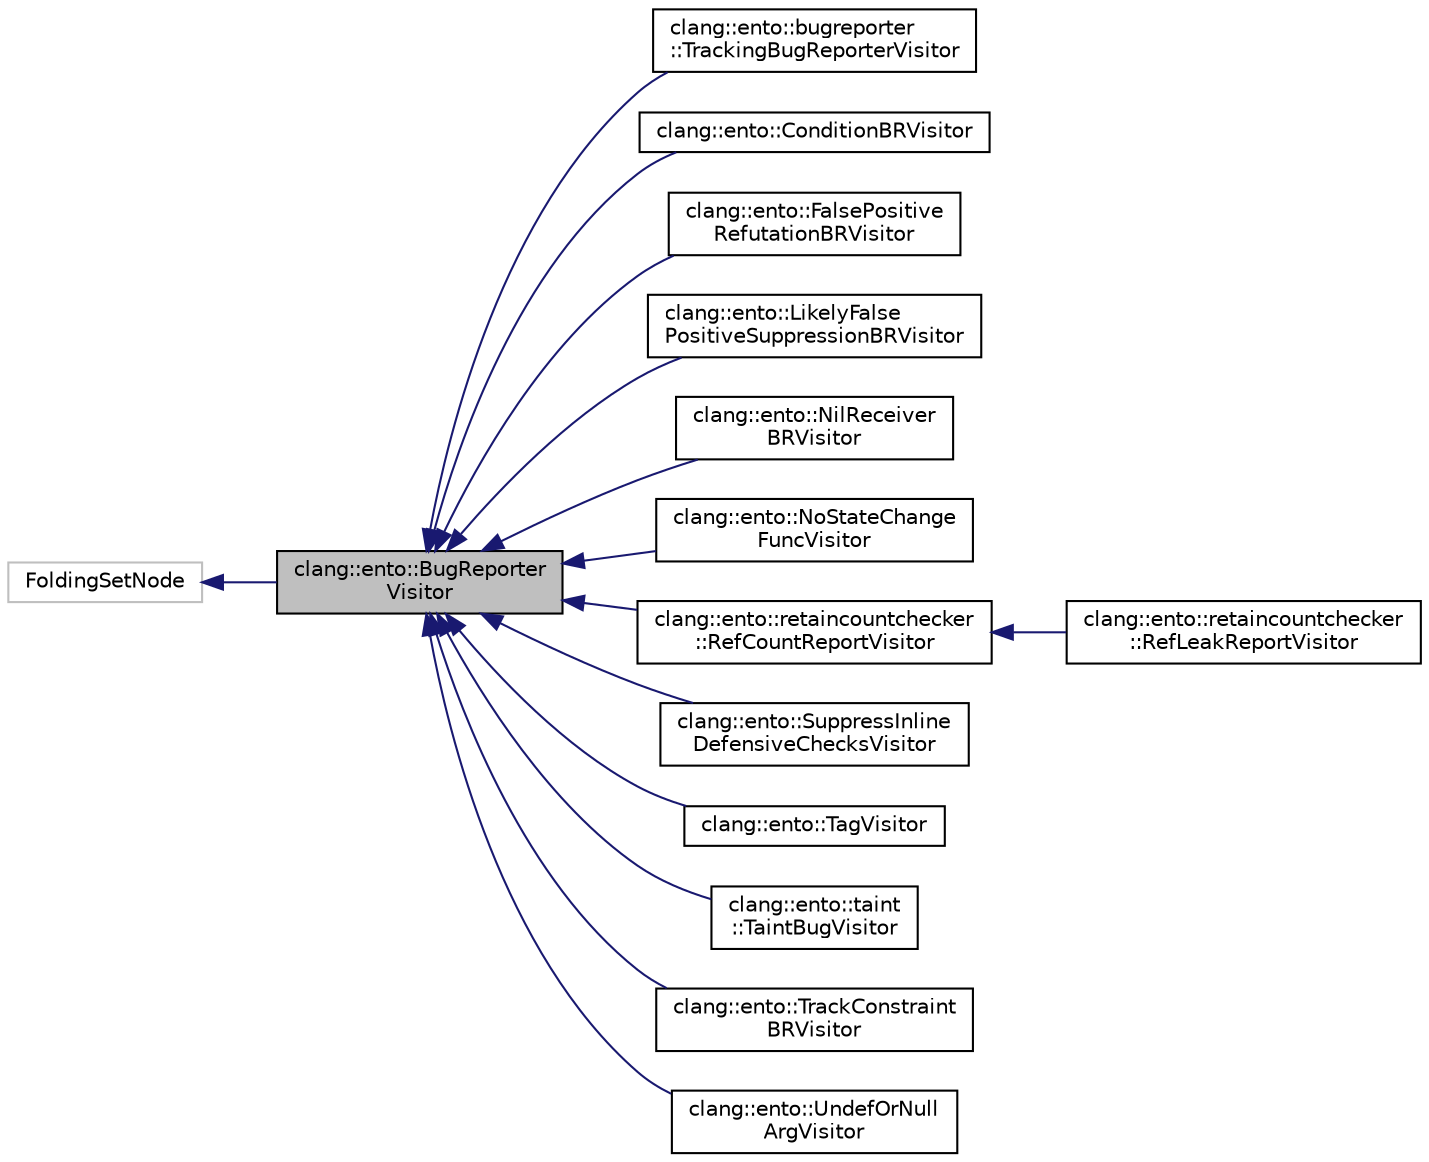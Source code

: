 digraph "clang::ento::BugReporterVisitor"
{
 // LATEX_PDF_SIZE
  bgcolor="transparent";
  edge [fontname="Helvetica",fontsize="10",labelfontname="Helvetica",labelfontsize="10"];
  node [fontname="Helvetica",fontsize="10",shape=record];
  rankdir="LR";
  Node1 [label="clang::ento::BugReporter\lVisitor",height=0.2,width=0.4,color="black", fillcolor="grey75", style="filled", fontcolor="black",tooltip="BugReporterVisitors are used to add custom diagnostics along a path."];
  Node2 -> Node1 [dir="back",color="midnightblue",fontsize="10",style="solid",fontname="Helvetica"];
  Node2 [label="FoldingSetNode",height=0.2,width=0.4,color="grey75",tooltip=" "];
  Node1 -> Node3 [dir="back",color="midnightblue",fontsize="10",style="solid",fontname="Helvetica"];
  Node3 [label="clang::ento::bugreporter\l::TrackingBugReporterVisitor",height=0.2,width=0.4,color="black",URL="$classclang_1_1ento_1_1bugreporter_1_1TrackingBugReporterVisitor.html",tooltip="Visitor that tracks expressions and values."];
  Node1 -> Node4 [dir="back",color="midnightblue",fontsize="10",style="solid",fontname="Helvetica"];
  Node4 [label="clang::ento::ConditionBRVisitor",height=0.2,width=0.4,color="black",URL="$classclang_1_1ento_1_1ConditionBRVisitor.html",tooltip="Visitor that tries to report interesting diagnostics from conditions."];
  Node1 -> Node5 [dir="back",color="midnightblue",fontsize="10",style="solid",fontname="Helvetica"];
  Node5 [label="clang::ento::FalsePositive\lRefutationBRVisitor",height=0.2,width=0.4,color="black",URL="$classclang_1_1ento_1_1FalsePositiveRefutationBRVisitor.html",tooltip="The bug visitor will walk all the nodes in a path and collect all the constraints."];
  Node1 -> Node6 [dir="back",color="midnightblue",fontsize="10",style="solid",fontname="Helvetica"];
  Node6 [label="clang::ento::LikelyFalse\lPositiveSuppressionBRVisitor",height=0.2,width=0.4,color="black",URL="$classclang_1_1ento_1_1LikelyFalsePositiveSuppressionBRVisitor.html",tooltip="Suppress reports that might lead to known false positives."];
  Node1 -> Node7 [dir="back",color="midnightblue",fontsize="10",style="solid",fontname="Helvetica"];
  Node7 [label="clang::ento::NilReceiver\lBRVisitor",height=0.2,width=0.4,color="black",URL="$classclang_1_1ento_1_1NilReceiverBRVisitor.html",tooltip=" "];
  Node1 -> Node8 [dir="back",color="midnightblue",fontsize="10",style="solid",fontname="Helvetica"];
  Node8 [label="clang::ento::NoStateChange\lFuncVisitor",height=0.2,width=0.4,color="black",URL="$classclang_1_1ento_1_1NoStateChangeFuncVisitor.html",tooltip="Put a diagnostic on return statement (or on } in its absence) of all inlined functions for which some..."];
  Node1 -> Node9 [dir="back",color="midnightblue",fontsize="10",style="solid",fontname="Helvetica"];
  Node9 [label="clang::ento::retaincountchecker\l::RefCountReportVisitor",height=0.2,width=0.4,color="black",URL="$classclang_1_1ento_1_1retaincountchecker_1_1RefCountReportVisitor.html",tooltip=" "];
  Node9 -> Node10 [dir="back",color="midnightblue",fontsize="10",style="solid",fontname="Helvetica"];
  Node10 [label="clang::ento::retaincountchecker\l::RefLeakReportVisitor",height=0.2,width=0.4,color="black",URL="$classclang_1_1ento_1_1retaincountchecker_1_1RefLeakReportVisitor.html",tooltip=" "];
  Node1 -> Node11 [dir="back",color="midnightblue",fontsize="10",style="solid",fontname="Helvetica"];
  Node11 [label="clang::ento::SuppressInline\lDefensiveChecksVisitor",height=0.2,width=0.4,color="black",URL="$classclang_1_1ento_1_1SuppressInlineDefensiveChecksVisitor.html",tooltip=" "];
  Node1 -> Node12 [dir="back",color="midnightblue",fontsize="10",style="solid",fontname="Helvetica"];
  Node12 [label="clang::ento::TagVisitor",height=0.2,width=0.4,color="black",URL="$classclang_1_1ento_1_1TagVisitor.html",tooltip="The visitor detects NoteTags and displays the event notes they contain."];
  Node1 -> Node13 [dir="back",color="midnightblue",fontsize="10",style="solid",fontname="Helvetica"];
  Node13 [label="clang::ento::taint\l::TaintBugVisitor",height=0.2,width=0.4,color="black",URL="$classclang_1_1ento_1_1taint_1_1TaintBugVisitor.html",tooltip="The bug visitor prints a diagnostic message at the location where a given variable was tainted."];
  Node1 -> Node14 [dir="back",color="midnightblue",fontsize="10",style="solid",fontname="Helvetica"];
  Node14 [label="clang::ento::TrackConstraint\lBRVisitor",height=0.2,width=0.4,color="black",URL="$classclang_1_1ento_1_1TrackConstraintBRVisitor.html",tooltip=" "];
  Node1 -> Node15 [dir="back",color="midnightblue",fontsize="10",style="solid",fontname="Helvetica"];
  Node15 [label="clang::ento::UndefOrNull\lArgVisitor",height=0.2,width=0.4,color="black",URL="$classclang_1_1ento_1_1UndefOrNullArgVisitor.html",tooltip="When a region containing undefined value or '0' value is passed as an argument in a call,..."];
}
